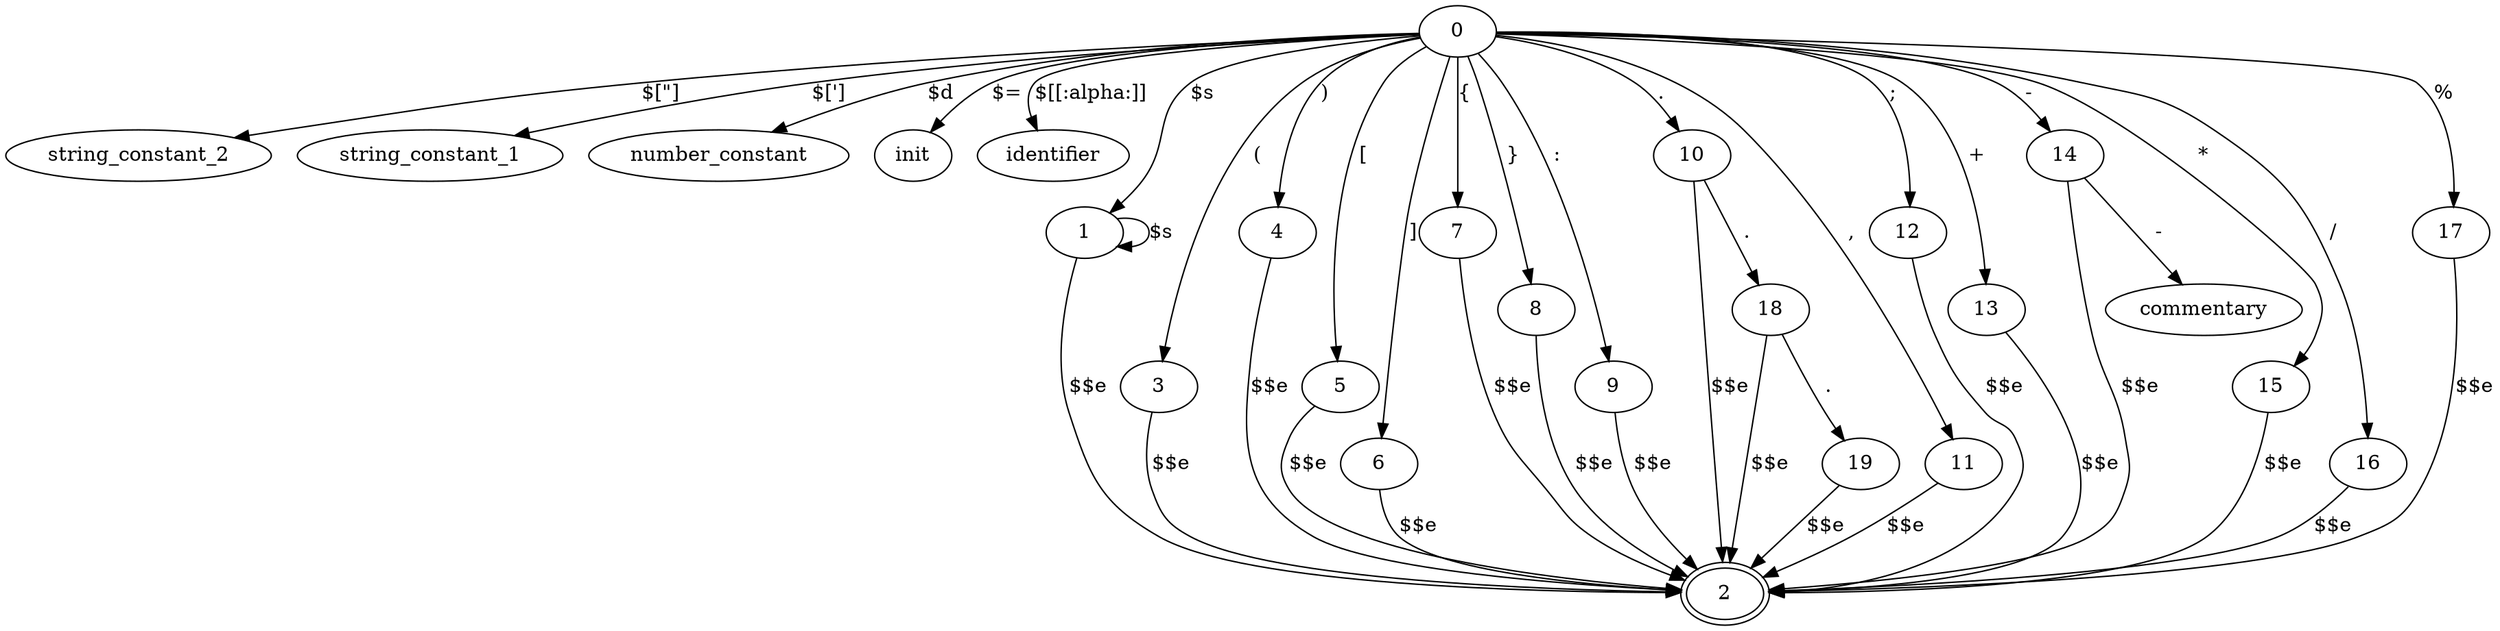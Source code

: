 digraph main {
    2 [peripheries=2]

    0 -> string_constant_2 [label="$[\"]"]
    0 -> string_constant_1 [label="$[\']"]
    0 -> number_constant [label="$\d"]
    0 -> init [label="$\="]
    0 -> identifier [label="$[[:alpha:]]"]

    0 -> 1 [label="$\s"]
    1 -> 1 [label="$\s"]
    1 -> 2 [label="$$e"]

    0 -> 3 [label="("]
    3 -> 2 [label="$$e"]
    0 -> 4 [label=")"]
    4 -> 2 [label="$$e"]

    0 -> 5 [label="["]
    5 -> 2 [label="$$e"]
    0 -> 6 [label="]"]
    6 -> 2 [label="$$e"]

    0 -> 7 [label="{"]
    7 -> 2 [label="$$e"]
    0 -> 8 [label="}"]
    8 -> 2 [label="$$e"]

    0 -> 9 [label=":"]
    9 -> 2 [label="$$e"]

    0 -> 10 [label="."]
    10 -> 18 [label="."]
    18 -> 19 [label="."]
    10 -> 2 [label="$$e"]
    18 -> 2 [label="$$e"]
    19 -> 2 [label="$$e"]

    0 -> 11 [label=","]
    11 -> 2 [label="$$e"]

    0 -> 12 [label=";"]
    12 -> 2 [label="$$e"]

    0 -> 13 [label="+"]
    13 -> 2 [label="$$e"]

    0 -> 14 [label="-"]
    14 -> 2 [label="$$e"]
    14 -> commentary [label="-"]

    0 -> 15 [label="*"]
    15 -> 2 [label="$$e"]

    0 -> 16 [label="/"]
    16 -> 2 [label="$$e"]

    0 -> 17 [label="%"]
    17 -> 2 [label="$$e"]
}